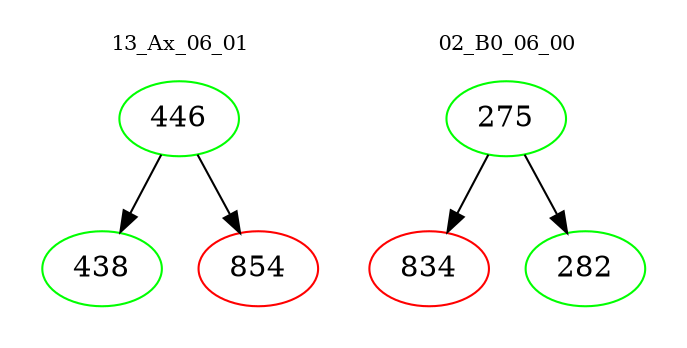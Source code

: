 digraph{
subgraph cluster_0 {
color = white
label = "13_Ax_06_01";
fontsize=10;
T0_446 [label="446", color="green"]
T0_446 -> T0_438 [color="black"]
T0_438 [label="438", color="green"]
T0_446 -> T0_854 [color="black"]
T0_854 [label="854", color="red"]
}
subgraph cluster_1 {
color = white
label = "02_B0_06_00";
fontsize=10;
T1_275 [label="275", color="green"]
T1_275 -> T1_834 [color="black"]
T1_834 [label="834", color="red"]
T1_275 -> T1_282 [color="black"]
T1_282 [label="282", color="green"]
}
}
